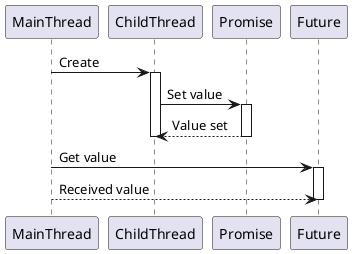@startuml
participant MainThread
participant ChildThread
participant Promise
participant Future

MainThread -> ChildThread: Create
activate ChildThread
ChildThread -> Promise: Set value
activate Promise
Promise --> ChildThread: Value set
deactivate Promise
deactivate ChildThread

MainThread -> Future: Get value
activate Future
Future <-- MainThread: Received value
deactivate Future

@enduml